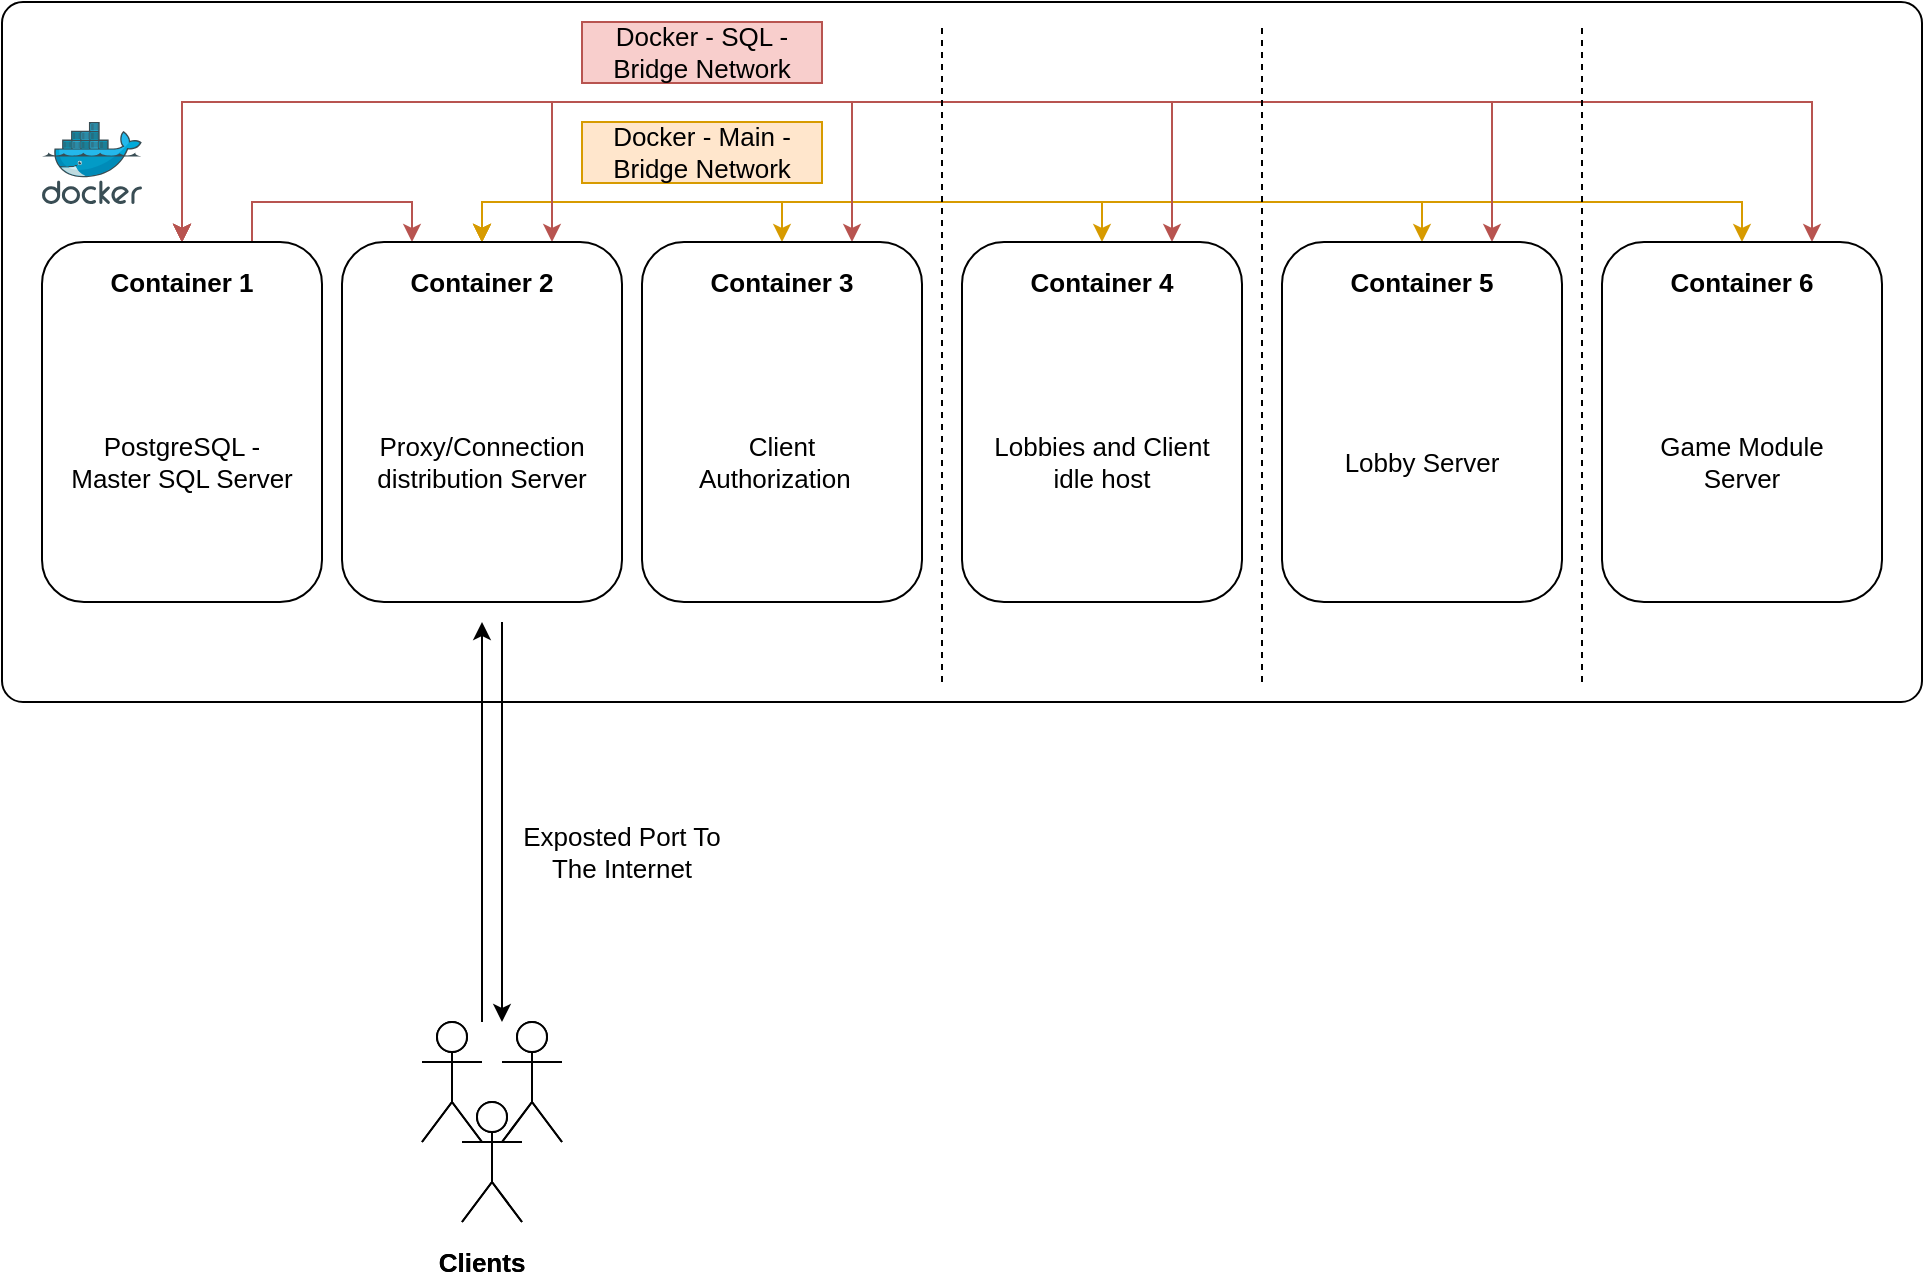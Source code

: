 <mxfile version="12.9.4" type="github"><diagram id="G6aAyCiUhe-DF7zZhqXM" name="Page-1"><mxGraphModel dx="1673" dy="896" grid="1" gridSize="10" guides="1" tooltips="1" connect="1" arrows="1" fold="1" page="1" pageScale="1" pageWidth="1654" pageHeight="1169" math="0" shadow="0"><root><mxCell id="0"/><mxCell id="1" parent="0"/><mxCell id="WDJNQAaPPTsATFnZAzZO-1" value="" style="aspect=fixed;html=1;points=[];align=center;image;fontSize=12;image=img/lib/mscae/Docker.svg;" vertex="1" parent="1"><mxGeometry x="420" y="59.5" width="50" height="41" as="geometry"/></mxCell><mxCell id="WDJNQAaPPTsATFnZAzZO-6" value="" style="group" vertex="1" connectable="0" parent="1"><mxGeometry x="400" y="130" width="140" height="180" as="geometry"/></mxCell><mxCell id="WDJNQAaPPTsATFnZAzZO-3" value="" style="rounded=1;whiteSpace=wrap;html=1;" vertex="1" parent="WDJNQAaPPTsATFnZAzZO-6"><mxGeometry width="140" height="180" as="geometry"/></mxCell><mxCell id="WDJNQAaPPTsATFnZAzZO-4" value="Container 1" style="text;html=1;strokeColor=none;fillColor=none;align=center;verticalAlign=middle;whiteSpace=wrap;rounded=0;fontStyle=1;fontSize=13;" vertex="1" parent="WDJNQAaPPTsATFnZAzZO-6"><mxGeometry x="30" y="10" width="80" height="20" as="geometry"/></mxCell><mxCell id="WDJNQAaPPTsATFnZAzZO-5" value="PostgreSQL -&lt;br&gt;Master SQL Server" style="text;html=1;strokeColor=none;fillColor=none;align=center;verticalAlign=middle;whiteSpace=wrap;rounded=0;fontSize=13;" vertex="1" parent="WDJNQAaPPTsATFnZAzZO-6"><mxGeometry x="10" y="60" width="120" height="100" as="geometry"/></mxCell><mxCell id="WDJNQAaPPTsATFnZAzZO-7" value="" style="group" vertex="1" connectable="0" parent="1"><mxGeometry x="700" y="130" width="140" height="180" as="geometry"/></mxCell><mxCell id="WDJNQAaPPTsATFnZAzZO-8" value="" style="rounded=1;whiteSpace=wrap;html=1;" vertex="1" parent="WDJNQAaPPTsATFnZAzZO-7"><mxGeometry width="140" height="180" as="geometry"/></mxCell><mxCell id="WDJNQAaPPTsATFnZAzZO-9" value="Container 3" style="text;html=1;strokeColor=none;fillColor=none;align=center;verticalAlign=middle;whiteSpace=wrap;rounded=0;fontStyle=1;fontSize=13;" vertex="1" parent="WDJNQAaPPTsATFnZAzZO-7"><mxGeometry x="30" y="10" width="80" height="20" as="geometry"/></mxCell><mxCell id="WDJNQAaPPTsATFnZAzZO-10" value="Client Authorization&amp;nbsp;&amp;nbsp;" style="text;html=1;strokeColor=none;fillColor=none;align=center;verticalAlign=middle;whiteSpace=wrap;rounded=0;fontSize=13;" vertex="1" parent="WDJNQAaPPTsATFnZAzZO-7"><mxGeometry x="10" y="60" width="120" height="100" as="geometry"/></mxCell><mxCell id="WDJNQAaPPTsATFnZAzZO-11" value="" style="group" vertex="1" connectable="0" parent="1"><mxGeometry x="550" y="130" width="140" height="180" as="geometry"/></mxCell><mxCell id="WDJNQAaPPTsATFnZAzZO-12" value="" style="rounded=1;whiteSpace=wrap;html=1;" vertex="1" parent="WDJNQAaPPTsATFnZAzZO-11"><mxGeometry width="140" height="180" as="geometry"/></mxCell><mxCell id="WDJNQAaPPTsATFnZAzZO-13" value="Container 2" style="text;html=1;strokeColor=none;fillColor=none;align=center;verticalAlign=middle;whiteSpace=wrap;rounded=0;fontStyle=1;fontSize=13;" vertex="1" parent="WDJNQAaPPTsATFnZAzZO-11"><mxGeometry x="30" y="10" width="80" height="20" as="geometry"/></mxCell><mxCell id="WDJNQAaPPTsATFnZAzZO-14" value="Proxy/Connection distribution Server" style="text;html=1;strokeColor=none;fillColor=none;align=center;verticalAlign=middle;whiteSpace=wrap;rounded=0;fontSize=13;" vertex="1" parent="WDJNQAaPPTsATFnZAzZO-11"><mxGeometry x="10" y="60" width="120" height="100" as="geometry"/></mxCell><mxCell id="WDJNQAaPPTsATFnZAzZO-15" value="" style="group" vertex="1" connectable="0" parent="1"><mxGeometry x="860" y="130" width="140" height="180" as="geometry"/></mxCell><mxCell id="WDJNQAaPPTsATFnZAzZO-16" value="" style="rounded=1;whiteSpace=wrap;html=1;" vertex="1" parent="WDJNQAaPPTsATFnZAzZO-15"><mxGeometry width="140" height="180" as="geometry"/></mxCell><mxCell id="WDJNQAaPPTsATFnZAzZO-17" value="Container 4" style="text;html=1;strokeColor=none;fillColor=none;align=center;verticalAlign=middle;whiteSpace=wrap;rounded=0;fontStyle=1;fontSize=13;" vertex="1" parent="WDJNQAaPPTsATFnZAzZO-15"><mxGeometry x="30" y="10" width="80" height="20" as="geometry"/></mxCell><mxCell id="WDJNQAaPPTsATFnZAzZO-18" value="Lobbies and Client idle host" style="text;html=1;strokeColor=none;fillColor=none;align=center;verticalAlign=middle;whiteSpace=wrap;rounded=0;fontSize=13;" vertex="1" parent="WDJNQAaPPTsATFnZAzZO-15"><mxGeometry x="10" y="60" width="120" height="100" as="geometry"/></mxCell><mxCell id="WDJNQAaPPTsATFnZAzZO-19" value="" style="group" vertex="1" connectable="0" parent="1"><mxGeometry x="1010" y="130" width="140" height="180" as="geometry"/></mxCell><mxCell id="WDJNQAaPPTsATFnZAzZO-20" value="" style="rounded=1;whiteSpace=wrap;html=1;" vertex="1" parent="WDJNQAaPPTsATFnZAzZO-19"><mxGeometry width="140" height="180" as="geometry"/></mxCell><mxCell id="WDJNQAaPPTsATFnZAzZO-21" value="Container 5" style="text;html=1;strokeColor=none;fillColor=none;align=center;verticalAlign=middle;whiteSpace=wrap;rounded=0;fontStyle=1;fontSize=13;" vertex="1" parent="WDJNQAaPPTsATFnZAzZO-19"><mxGeometry x="30" y="10" width="80" height="20" as="geometry"/></mxCell><mxCell id="WDJNQAaPPTsATFnZAzZO-22" value="Lobby Server" style="text;html=1;strokeColor=none;fillColor=none;align=center;verticalAlign=middle;whiteSpace=wrap;rounded=0;fontSize=13;" vertex="1" parent="WDJNQAaPPTsATFnZAzZO-19"><mxGeometry x="10" y="60" width="120" height="100" as="geometry"/></mxCell><mxCell id="WDJNQAaPPTsATFnZAzZO-23" value="" style="group" vertex="1" connectable="0" parent="1"><mxGeometry x="1160" y="130" width="140" height="180" as="geometry"/></mxCell><mxCell id="WDJNQAaPPTsATFnZAzZO-24" value="" style="rounded=1;whiteSpace=wrap;html=1;" vertex="1" parent="WDJNQAaPPTsATFnZAzZO-23"><mxGeometry width="140" height="180" as="geometry"/></mxCell><mxCell id="WDJNQAaPPTsATFnZAzZO-25" value="Container 5" style="text;html=1;strokeColor=none;fillColor=none;align=center;verticalAlign=middle;whiteSpace=wrap;rounded=0;fontStyle=1;fontSize=13;" vertex="1" parent="WDJNQAaPPTsATFnZAzZO-23"><mxGeometry x="30" y="10" width="80" height="20" as="geometry"/></mxCell><mxCell id="WDJNQAaPPTsATFnZAzZO-26" value="Game Module Server" style="text;html=1;strokeColor=none;fillColor=none;align=center;verticalAlign=middle;whiteSpace=wrap;rounded=0;fontSize=13;" vertex="1" parent="WDJNQAaPPTsATFnZAzZO-23"><mxGeometry x="10" y="60" width="120" height="100" as="geometry"/></mxCell><mxCell id="WDJNQAaPPTsATFnZAzZO-27" value="" style="shape=umlActor;verticalLabelPosition=bottom;labelBackgroundColor=#ffffff;verticalAlign=top;html=1;outlineConnect=0;fontSize=13;" vertex="1" parent="1"><mxGeometry x="590" y="520" width="30" height="60" as="geometry"/></mxCell><mxCell id="WDJNQAaPPTsATFnZAzZO-28" value="" style="shape=umlActor;verticalLabelPosition=bottom;labelBackgroundColor=#ffffff;verticalAlign=top;html=1;outlineConnect=0;fontSize=13;" vertex="1" parent="1"><mxGeometry x="630" y="520" width="30" height="60" as="geometry"/></mxCell><mxCell id="WDJNQAaPPTsATFnZAzZO-29" value="" style="shape=umlActor;verticalLabelPosition=bottom;labelBackgroundColor=#ffffff;verticalAlign=top;html=1;outlineConnect=0;fontSize=13;" vertex="1" parent="1"><mxGeometry x="610" y="560" width="30" height="60" as="geometry"/></mxCell><mxCell id="WDJNQAaPPTsATFnZAzZO-30" value="&lt;b&gt;Clients&lt;/b&gt;" style="text;html=1;strokeColor=none;fillColor=none;align=center;verticalAlign=middle;whiteSpace=wrap;rounded=0;fontSize=13;" vertex="1" parent="1"><mxGeometry x="580" y="630" width="80" height="20" as="geometry"/></mxCell><mxCell id="WDJNQAaPPTsATFnZAzZO-33" value="" style="rounded=1;whiteSpace=wrap;html=1;arcSize=3;" vertex="1" parent="1"><mxGeometry x="380" y="10" width="960" height="350" as="geometry"/></mxCell><mxCell id="WDJNQAaPPTsATFnZAzZO-70" value="" style="group" vertex="1" connectable="0" parent="1"><mxGeometry x="620" y="320" width="10" height="200" as="geometry"/></mxCell><mxCell id="WDJNQAaPPTsATFnZAzZO-67" value="" style="endArrow=classic;html=1;fontSize=13;endFill=1;" edge="1" parent="WDJNQAaPPTsATFnZAzZO-70"><mxGeometry width="50" height="50" relative="1" as="geometry"><mxPoint y="200" as="sourcePoint"/><mxPoint as="targetPoint"/></mxGeometry></mxCell><mxCell id="WDJNQAaPPTsATFnZAzZO-68" value="" style="endArrow=none;html=1;fontSize=13;startArrow=classic;startFill=1;" edge="1" parent="WDJNQAaPPTsATFnZAzZO-70"><mxGeometry width="50" height="50" relative="1" as="geometry"><mxPoint x="10" y="200" as="sourcePoint"/><mxPoint x="10" as="targetPoint"/></mxGeometry></mxCell><mxCell id="WDJNQAaPPTsATFnZAzZO-73" style="edgeStyle=orthogonalEdgeStyle;rounded=0;orthogonalLoop=1;jettySize=auto;html=1;exitX=0.5;exitY=0;exitDx=0;exitDy=0;entryX=0.5;entryY=0;entryDx=0;entryDy=0;startArrow=classic;startFill=1;endArrow=classic;endFill=1;fontSize=13;fillColor=#ffe6cc;strokeColor=#d79b00;" edge="1" parent="1" source="WDJNQAaPPTsATFnZAzZO-44" target="WDJNQAaPPTsATFnZAzZO-40"><mxGeometry relative="1" as="geometry"/></mxCell><mxCell id="WDJNQAaPPTsATFnZAzZO-75" style="edgeStyle=orthogonalEdgeStyle;rounded=0;orthogonalLoop=1;jettySize=auto;html=1;exitX=0.5;exitY=0;exitDx=0;exitDy=0;entryX=0.5;entryY=0;entryDx=0;entryDy=0;startArrow=classic;startFill=1;endArrow=classic;endFill=1;fontSize=13;fillColor=#ffe6cc;strokeColor=#d79b00;" edge="1" parent="1" source="WDJNQAaPPTsATFnZAzZO-48" target="WDJNQAaPPTsATFnZAzZO-44"><mxGeometry relative="1" as="geometry"/></mxCell><mxCell id="WDJNQAaPPTsATFnZAzZO-77" style="edgeStyle=orthogonalEdgeStyle;rounded=0;orthogonalLoop=1;jettySize=auto;html=1;exitX=0.5;exitY=0;exitDx=0;exitDy=0;startArrow=classic;startFill=1;endArrow=classic;endFill=1;fontSize=13;entryX=0.5;entryY=0;entryDx=0;entryDy=0;fillColor=#ffe6cc;strokeColor=#d79b00;" edge="1" parent="1" source="WDJNQAaPPTsATFnZAzZO-52" target="WDJNQAaPPTsATFnZAzZO-44"><mxGeometry relative="1" as="geometry"><mxPoint x="970" y="-70" as="targetPoint"/></mxGeometry></mxCell><mxCell id="WDJNQAaPPTsATFnZAzZO-78" style="edgeStyle=orthogonalEdgeStyle;rounded=0;orthogonalLoop=1;jettySize=auto;html=1;exitX=0.5;exitY=0;exitDx=0;exitDy=0;startArrow=classic;startFill=1;endArrow=classic;endFill=1;fontSize=13;entryX=0.5;entryY=0;entryDx=0;entryDy=0;fillColor=#ffe6cc;strokeColor=#d79b00;" edge="1" parent="1" source="WDJNQAaPPTsATFnZAzZO-56" target="WDJNQAaPPTsATFnZAzZO-44"><mxGeometry relative="1" as="geometry"><mxPoint x="890" y="-121.379" as="targetPoint"/></mxGeometry></mxCell><mxCell id="WDJNQAaPPTsATFnZAzZO-79" value="Docker - Main -&lt;br&gt;Bridge Network" style="text;html=1;strokeColor=#d79b00;fillColor=#ffe6cc;align=center;verticalAlign=middle;whiteSpace=wrap;rounded=0;fontSize=13;" vertex="1" parent="1"><mxGeometry x="670" y="70" width="120" height="30.5" as="geometry"/></mxCell><mxCell id="WDJNQAaPPTsATFnZAzZO-80" value="Exposted Port To The Internet" style="text;html=1;strokeColor=none;fillColor=none;align=center;verticalAlign=middle;whiteSpace=wrap;rounded=0;fontSize=13;" vertex="1" parent="1"><mxGeometry x="630" y="420" width="120" height="30" as="geometry"/></mxCell><mxCell id="WDJNQAaPPTsATFnZAzZO-87" style="edgeStyle=orthogonalEdgeStyle;rounded=0;orthogonalLoop=1;jettySize=auto;html=1;exitX=0.75;exitY=0;exitDx=0;exitDy=0;entryX=0.25;entryY=0;entryDx=0;entryDy=0;startArrow=none;startFill=0;endArrow=classic;endFill=1;fontSize=13;fillColor=#f8cecc;strokeColor=#b85450;" edge="1" parent="1" source="WDJNQAaPPTsATFnZAzZO-36" target="WDJNQAaPPTsATFnZAzZO-44"><mxGeometry relative="1" as="geometry"/></mxCell><mxCell id="WDJNQAaPPTsATFnZAzZO-88" style="edgeStyle=orthogonalEdgeStyle;rounded=0;orthogonalLoop=1;jettySize=auto;html=1;exitX=0.5;exitY=0;exitDx=0;exitDy=0;entryX=0.75;entryY=0;entryDx=0;entryDy=0;startArrow=classic;startFill=1;endArrow=classic;endFill=1;fontSize=13;fillColor=#f8cecc;strokeColor=#b85450;" edge="1" parent="1" source="WDJNQAaPPTsATFnZAzZO-36" target="WDJNQAaPPTsATFnZAzZO-56"><mxGeometry relative="1" as="geometry"><Array as="points"><mxPoint x="470" y="60"/><mxPoint x="1285" y="60"/></Array></mxGeometry></mxCell><mxCell id="WDJNQAaPPTsATFnZAzZO-90" style="edgeStyle=orthogonalEdgeStyle;rounded=0;orthogonalLoop=1;jettySize=auto;html=1;exitX=0.75;exitY=0;exitDx=0;exitDy=0;startArrow=classic;startFill=1;endArrow=classic;endFill=1;fontSize=13;entryX=0.5;entryY=0;entryDx=0;entryDy=0;fillColor=#f8cecc;strokeColor=#b85450;" edge="1" parent="1" source="WDJNQAaPPTsATFnZAzZO-52" target="WDJNQAaPPTsATFnZAzZO-36"><mxGeometry relative="1" as="geometry"><mxPoint x="870" y="-140" as="targetPoint"/><Array as="points"><mxPoint x="1125" y="60"/><mxPoint x="470" y="60"/></Array></mxGeometry></mxCell><mxCell id="WDJNQAaPPTsATFnZAzZO-91" style="edgeStyle=orthogonalEdgeStyle;rounded=0;orthogonalLoop=1;jettySize=auto;html=1;exitX=0.75;exitY=0;exitDx=0;exitDy=0;entryX=0.5;entryY=0;entryDx=0;entryDy=0;startArrow=classic;startFill=1;endArrow=classic;endFill=1;fontSize=13;fillColor=#f8cecc;strokeColor=#b85450;" edge="1" parent="1" source="WDJNQAaPPTsATFnZAzZO-48" target="WDJNQAaPPTsATFnZAzZO-36"><mxGeometry relative="1" as="geometry"><Array as="points"><mxPoint x="965" y="60"/><mxPoint x="470" y="60"/></Array></mxGeometry></mxCell><mxCell id="WDJNQAaPPTsATFnZAzZO-92" style="edgeStyle=orthogonalEdgeStyle;rounded=0;orthogonalLoop=1;jettySize=auto;html=1;exitX=0.75;exitY=0;exitDx=0;exitDy=0;entryX=0.5;entryY=0;entryDx=0;entryDy=0;startArrow=classic;startFill=1;endArrow=classic;endFill=1;fontSize=13;fillColor=#f8cecc;strokeColor=#b85450;" edge="1" parent="1" source="WDJNQAaPPTsATFnZAzZO-40" target="WDJNQAaPPTsATFnZAzZO-36"><mxGeometry relative="1" as="geometry"><Array as="points"><mxPoint x="805" y="60"/><mxPoint x="470" y="60"/></Array></mxGeometry></mxCell><mxCell id="WDJNQAaPPTsATFnZAzZO-93" style="edgeStyle=orthogonalEdgeStyle;rounded=0;orthogonalLoop=1;jettySize=auto;html=1;exitX=0.75;exitY=0;exitDx=0;exitDy=0;startArrow=classic;startFill=1;endArrow=classic;endFill=1;fontSize=13;fillColor=#f8cecc;strokeColor=#b85450;" edge="1" parent="1" source="WDJNQAaPPTsATFnZAzZO-44"><mxGeometry relative="1" as="geometry"><mxPoint x="470" y="130" as="targetPoint"/><Array as="points"><mxPoint x="655" y="60"/><mxPoint x="470" y="60"/></Array></mxGeometry></mxCell><mxCell id="WDJNQAaPPTsATFnZAzZO-94" value="Docker - SQL -&lt;br&gt;Bridge Network" style="text;html=1;strokeColor=#b85450;fillColor=#f8cecc;align=center;verticalAlign=middle;whiteSpace=wrap;rounded=0;fontSize=13;" vertex="1" parent="1"><mxGeometry x="670" y="20" width="120" height="30.5" as="geometry"/></mxCell><mxCell id="WDJNQAaPPTsATFnZAzZO-95" value="" style="endArrow=none;dashed=1;html=1;fontSize=13;" edge="1" parent="1"><mxGeometry width="50" height="50" relative="1" as="geometry"><mxPoint x="1010" y="350" as="sourcePoint"/><mxPoint x="1010" y="20" as="targetPoint"/></mxGeometry></mxCell><mxCell id="WDJNQAaPPTsATFnZAzZO-96" value="" style="endArrow=none;dashed=1;html=1;fontSize=13;" edge="1" parent="1"><mxGeometry width="50" height="50" relative="1" as="geometry"><mxPoint x="1170" y="350" as="sourcePoint"/><mxPoint x="1170" y="20" as="targetPoint"/></mxGeometry></mxCell><mxCell id="WDJNQAaPPTsATFnZAzZO-32" value="Untitled Layer" parent="0"/><mxCell id="WDJNQAaPPTsATFnZAzZO-34" value="" style="aspect=fixed;html=1;points=[];align=center;image;fontSize=12;image=img/lib/mscae/Docker.svg;" vertex="1" parent="WDJNQAaPPTsATFnZAzZO-32"><mxGeometry x="400" y="70" width="50" height="41" as="geometry"/></mxCell><mxCell id="WDJNQAaPPTsATFnZAzZO-35" value="" style="group" vertex="1" connectable="0" parent="WDJNQAaPPTsATFnZAzZO-32"><mxGeometry x="400" y="130" width="140" height="180" as="geometry"/></mxCell><mxCell id="WDJNQAaPPTsATFnZAzZO-36" value="" style="rounded=1;whiteSpace=wrap;html=1;" vertex="1" parent="WDJNQAaPPTsATFnZAzZO-35"><mxGeometry width="140" height="180" as="geometry"/></mxCell><mxCell id="WDJNQAaPPTsATFnZAzZO-37" value="Container 1" style="text;html=1;strokeColor=none;fillColor=none;align=center;verticalAlign=middle;whiteSpace=wrap;rounded=0;fontStyle=1;fontSize=13;" vertex="1" parent="WDJNQAaPPTsATFnZAzZO-35"><mxGeometry x="30" y="10" width="80" height="20" as="geometry"/></mxCell><mxCell id="WDJNQAaPPTsATFnZAzZO-38" value="PostgreSQL -&lt;br&gt;Master SQL Server" style="text;html=1;strokeColor=none;fillColor=none;align=center;verticalAlign=middle;whiteSpace=wrap;rounded=0;fontSize=13;" vertex="1" parent="WDJNQAaPPTsATFnZAzZO-35"><mxGeometry x="10" y="60" width="120" height="100" as="geometry"/></mxCell><mxCell id="WDJNQAaPPTsATFnZAzZO-39" value="" style="group" vertex="1" connectable="0" parent="WDJNQAaPPTsATFnZAzZO-32"><mxGeometry x="700" y="130" width="140" height="180" as="geometry"/></mxCell><mxCell id="WDJNQAaPPTsATFnZAzZO-40" value="" style="rounded=1;whiteSpace=wrap;html=1;" vertex="1" parent="WDJNQAaPPTsATFnZAzZO-39"><mxGeometry width="140" height="180" as="geometry"/></mxCell><mxCell id="WDJNQAaPPTsATFnZAzZO-41" value="Container 3" style="text;html=1;strokeColor=none;fillColor=none;align=center;verticalAlign=middle;whiteSpace=wrap;rounded=0;fontStyle=1;fontSize=13;" vertex="1" parent="WDJNQAaPPTsATFnZAzZO-39"><mxGeometry x="30" y="10" width="80" height="20" as="geometry"/></mxCell><mxCell id="WDJNQAaPPTsATFnZAzZO-42" value="Client Authorization&amp;nbsp;&amp;nbsp;" style="text;html=1;strokeColor=none;fillColor=none;align=center;verticalAlign=middle;whiteSpace=wrap;rounded=0;fontSize=13;" vertex="1" parent="WDJNQAaPPTsATFnZAzZO-39"><mxGeometry x="10" y="60" width="120" height="100" as="geometry"/></mxCell><mxCell id="WDJNQAaPPTsATFnZAzZO-43" value="" style="group" vertex="1" connectable="0" parent="WDJNQAaPPTsATFnZAzZO-32"><mxGeometry x="550" y="130" width="140" height="180" as="geometry"/></mxCell><mxCell id="WDJNQAaPPTsATFnZAzZO-44" value="" style="rounded=1;whiteSpace=wrap;html=1;" vertex="1" parent="WDJNQAaPPTsATFnZAzZO-43"><mxGeometry width="140" height="180" as="geometry"/></mxCell><mxCell id="WDJNQAaPPTsATFnZAzZO-45" value="Container 2" style="text;html=1;strokeColor=none;fillColor=none;align=center;verticalAlign=middle;whiteSpace=wrap;rounded=0;fontStyle=1;fontSize=13;" vertex="1" parent="WDJNQAaPPTsATFnZAzZO-43"><mxGeometry x="30" y="10" width="80" height="20" as="geometry"/></mxCell><mxCell id="WDJNQAaPPTsATFnZAzZO-46" value="Proxy/Connection distribution Server" style="text;html=1;strokeColor=none;fillColor=none;align=center;verticalAlign=middle;whiteSpace=wrap;rounded=0;fontSize=13;" vertex="1" parent="WDJNQAaPPTsATFnZAzZO-43"><mxGeometry x="10" y="60" width="120" height="100" as="geometry"/></mxCell><mxCell id="WDJNQAaPPTsATFnZAzZO-47" value="" style="group" vertex="1" connectable="0" parent="WDJNQAaPPTsATFnZAzZO-32"><mxGeometry x="860" y="130" width="140" height="180" as="geometry"/></mxCell><mxCell id="WDJNQAaPPTsATFnZAzZO-48" value="" style="rounded=1;whiteSpace=wrap;html=1;" vertex="1" parent="WDJNQAaPPTsATFnZAzZO-47"><mxGeometry width="140" height="180" as="geometry"/></mxCell><mxCell id="WDJNQAaPPTsATFnZAzZO-49" value="Container 4" style="text;html=1;strokeColor=none;fillColor=none;align=center;verticalAlign=middle;whiteSpace=wrap;rounded=0;fontStyle=1;fontSize=13;" vertex="1" parent="WDJNQAaPPTsATFnZAzZO-47"><mxGeometry x="30" y="10" width="80" height="20" as="geometry"/></mxCell><mxCell id="WDJNQAaPPTsATFnZAzZO-50" value="Lobbies and Client idle host" style="text;html=1;strokeColor=none;fillColor=none;align=center;verticalAlign=middle;whiteSpace=wrap;rounded=0;fontSize=13;" vertex="1" parent="WDJNQAaPPTsATFnZAzZO-47"><mxGeometry x="10" y="60" width="120" height="100" as="geometry"/></mxCell><mxCell id="WDJNQAaPPTsATFnZAzZO-51" value="" style="group" vertex="1" connectable="0" parent="WDJNQAaPPTsATFnZAzZO-32"><mxGeometry x="1020" y="130" width="140" height="180" as="geometry"/></mxCell><mxCell id="WDJNQAaPPTsATFnZAzZO-52" value="" style="rounded=1;whiteSpace=wrap;html=1;" vertex="1" parent="WDJNQAaPPTsATFnZAzZO-51"><mxGeometry width="140" height="180" as="geometry"/></mxCell><mxCell id="WDJNQAaPPTsATFnZAzZO-53" value="Container 5" style="text;html=1;strokeColor=none;fillColor=none;align=center;verticalAlign=middle;whiteSpace=wrap;rounded=0;fontStyle=1;fontSize=13;" vertex="1" parent="WDJNQAaPPTsATFnZAzZO-51"><mxGeometry x="30" y="10" width="80" height="20" as="geometry"/></mxCell><mxCell id="WDJNQAaPPTsATFnZAzZO-54" value="Lobby Server" style="text;html=1;strokeColor=none;fillColor=none;align=center;verticalAlign=middle;whiteSpace=wrap;rounded=0;fontSize=13;" vertex="1" parent="WDJNQAaPPTsATFnZAzZO-51"><mxGeometry x="10" y="60" width="120" height="100" as="geometry"/></mxCell><mxCell id="WDJNQAaPPTsATFnZAzZO-55" value="" style="group" vertex="1" connectable="0" parent="WDJNQAaPPTsATFnZAzZO-32"><mxGeometry x="1180" y="130" width="140" height="180" as="geometry"/></mxCell><mxCell id="WDJNQAaPPTsATFnZAzZO-56" value="" style="rounded=1;whiteSpace=wrap;html=1;" vertex="1" parent="WDJNQAaPPTsATFnZAzZO-55"><mxGeometry width="140" height="180" as="geometry"/></mxCell><mxCell id="WDJNQAaPPTsATFnZAzZO-57" value="Container 6" style="text;html=1;strokeColor=none;fillColor=none;align=center;verticalAlign=middle;whiteSpace=wrap;rounded=0;fontStyle=1;fontSize=13;" vertex="1" parent="WDJNQAaPPTsATFnZAzZO-55"><mxGeometry x="30" y="10" width="80" height="20" as="geometry"/></mxCell><mxCell id="WDJNQAaPPTsATFnZAzZO-58" value="Game Module Server" style="text;html=1;strokeColor=none;fillColor=none;align=center;verticalAlign=middle;whiteSpace=wrap;rounded=0;fontSize=13;" vertex="1" parent="WDJNQAaPPTsATFnZAzZO-55"><mxGeometry x="10" y="60" width="120" height="100" as="geometry"/></mxCell><mxCell id="WDJNQAaPPTsATFnZAzZO-59" value="" style="shape=umlActor;verticalLabelPosition=bottom;labelBackgroundColor=#ffffff;verticalAlign=top;html=1;outlineConnect=0;fontSize=13;" vertex="1" parent="WDJNQAaPPTsATFnZAzZO-32"><mxGeometry x="590" y="520" width="30" height="60" as="geometry"/></mxCell><mxCell id="WDJNQAaPPTsATFnZAzZO-60" value="" style="shape=umlActor;verticalLabelPosition=bottom;labelBackgroundColor=#ffffff;verticalAlign=top;html=1;outlineConnect=0;fontSize=13;" vertex="1" parent="WDJNQAaPPTsATFnZAzZO-32"><mxGeometry x="630" y="520" width="30" height="60" as="geometry"/></mxCell><mxCell id="WDJNQAaPPTsATFnZAzZO-61" value="" style="shape=umlActor;verticalLabelPosition=bottom;labelBackgroundColor=#ffffff;verticalAlign=top;html=1;outlineConnect=0;fontSize=13;" vertex="1" parent="WDJNQAaPPTsATFnZAzZO-32"><mxGeometry x="610" y="560" width="30" height="60" as="geometry"/></mxCell><mxCell id="WDJNQAaPPTsATFnZAzZO-62" value="&lt;b&gt;Clients&lt;/b&gt;" style="text;html=1;strokeColor=none;fillColor=none;align=center;verticalAlign=middle;whiteSpace=wrap;rounded=0;fontSize=13;" vertex="1" parent="WDJNQAaPPTsATFnZAzZO-32"><mxGeometry x="580" y="630" width="80" height="20" as="geometry"/></mxCell><mxCell id="WDJNQAaPPTsATFnZAzZO-63" value="" style="endArrow=none;dashed=1;html=1;fontSize=13;" edge="1" parent="WDJNQAaPPTsATFnZAzZO-32"><mxGeometry width="50" height="50" relative="1" as="geometry"><mxPoint x="850" y="350" as="sourcePoint"/><mxPoint x="850" y="20" as="targetPoint"/></mxGeometry></mxCell></root></mxGraphModel></diagram></mxfile>